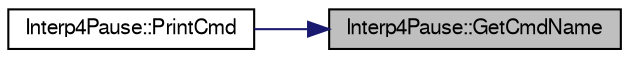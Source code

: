 digraph "Interp4Pause::GetCmdName"
{
 // LATEX_PDF_SIZE
  edge [fontname="FreeSans",fontsize="10",labelfontname="FreeSans",labelfontsize="10"];
  node [fontname="FreeSans",fontsize="10",shape=record];
  rankdir="RL";
  Node1 [label="Interp4Pause::GetCmdName",height=0.2,width=0.4,color="black", fillcolor="grey75", style="filled", fontcolor="black",tooltip="Wyświetla nazwę polecenia."];
  Node1 -> Node2 [dir="back",color="midnightblue",fontsize="10",style="solid",fontname="FreeSans"];
  Node2 [label="Interp4Pause::PrintCmd",height=0.2,width=0.4,color="black", fillcolor="white", style="filled",URL="$classInterp4Pause.html#a53181eb25fc5a9c0104400f561c8ce62",tooltip="Wyświetla postać bieżącego polecenia (nazwę oraz wartości parametrów)"];
}
